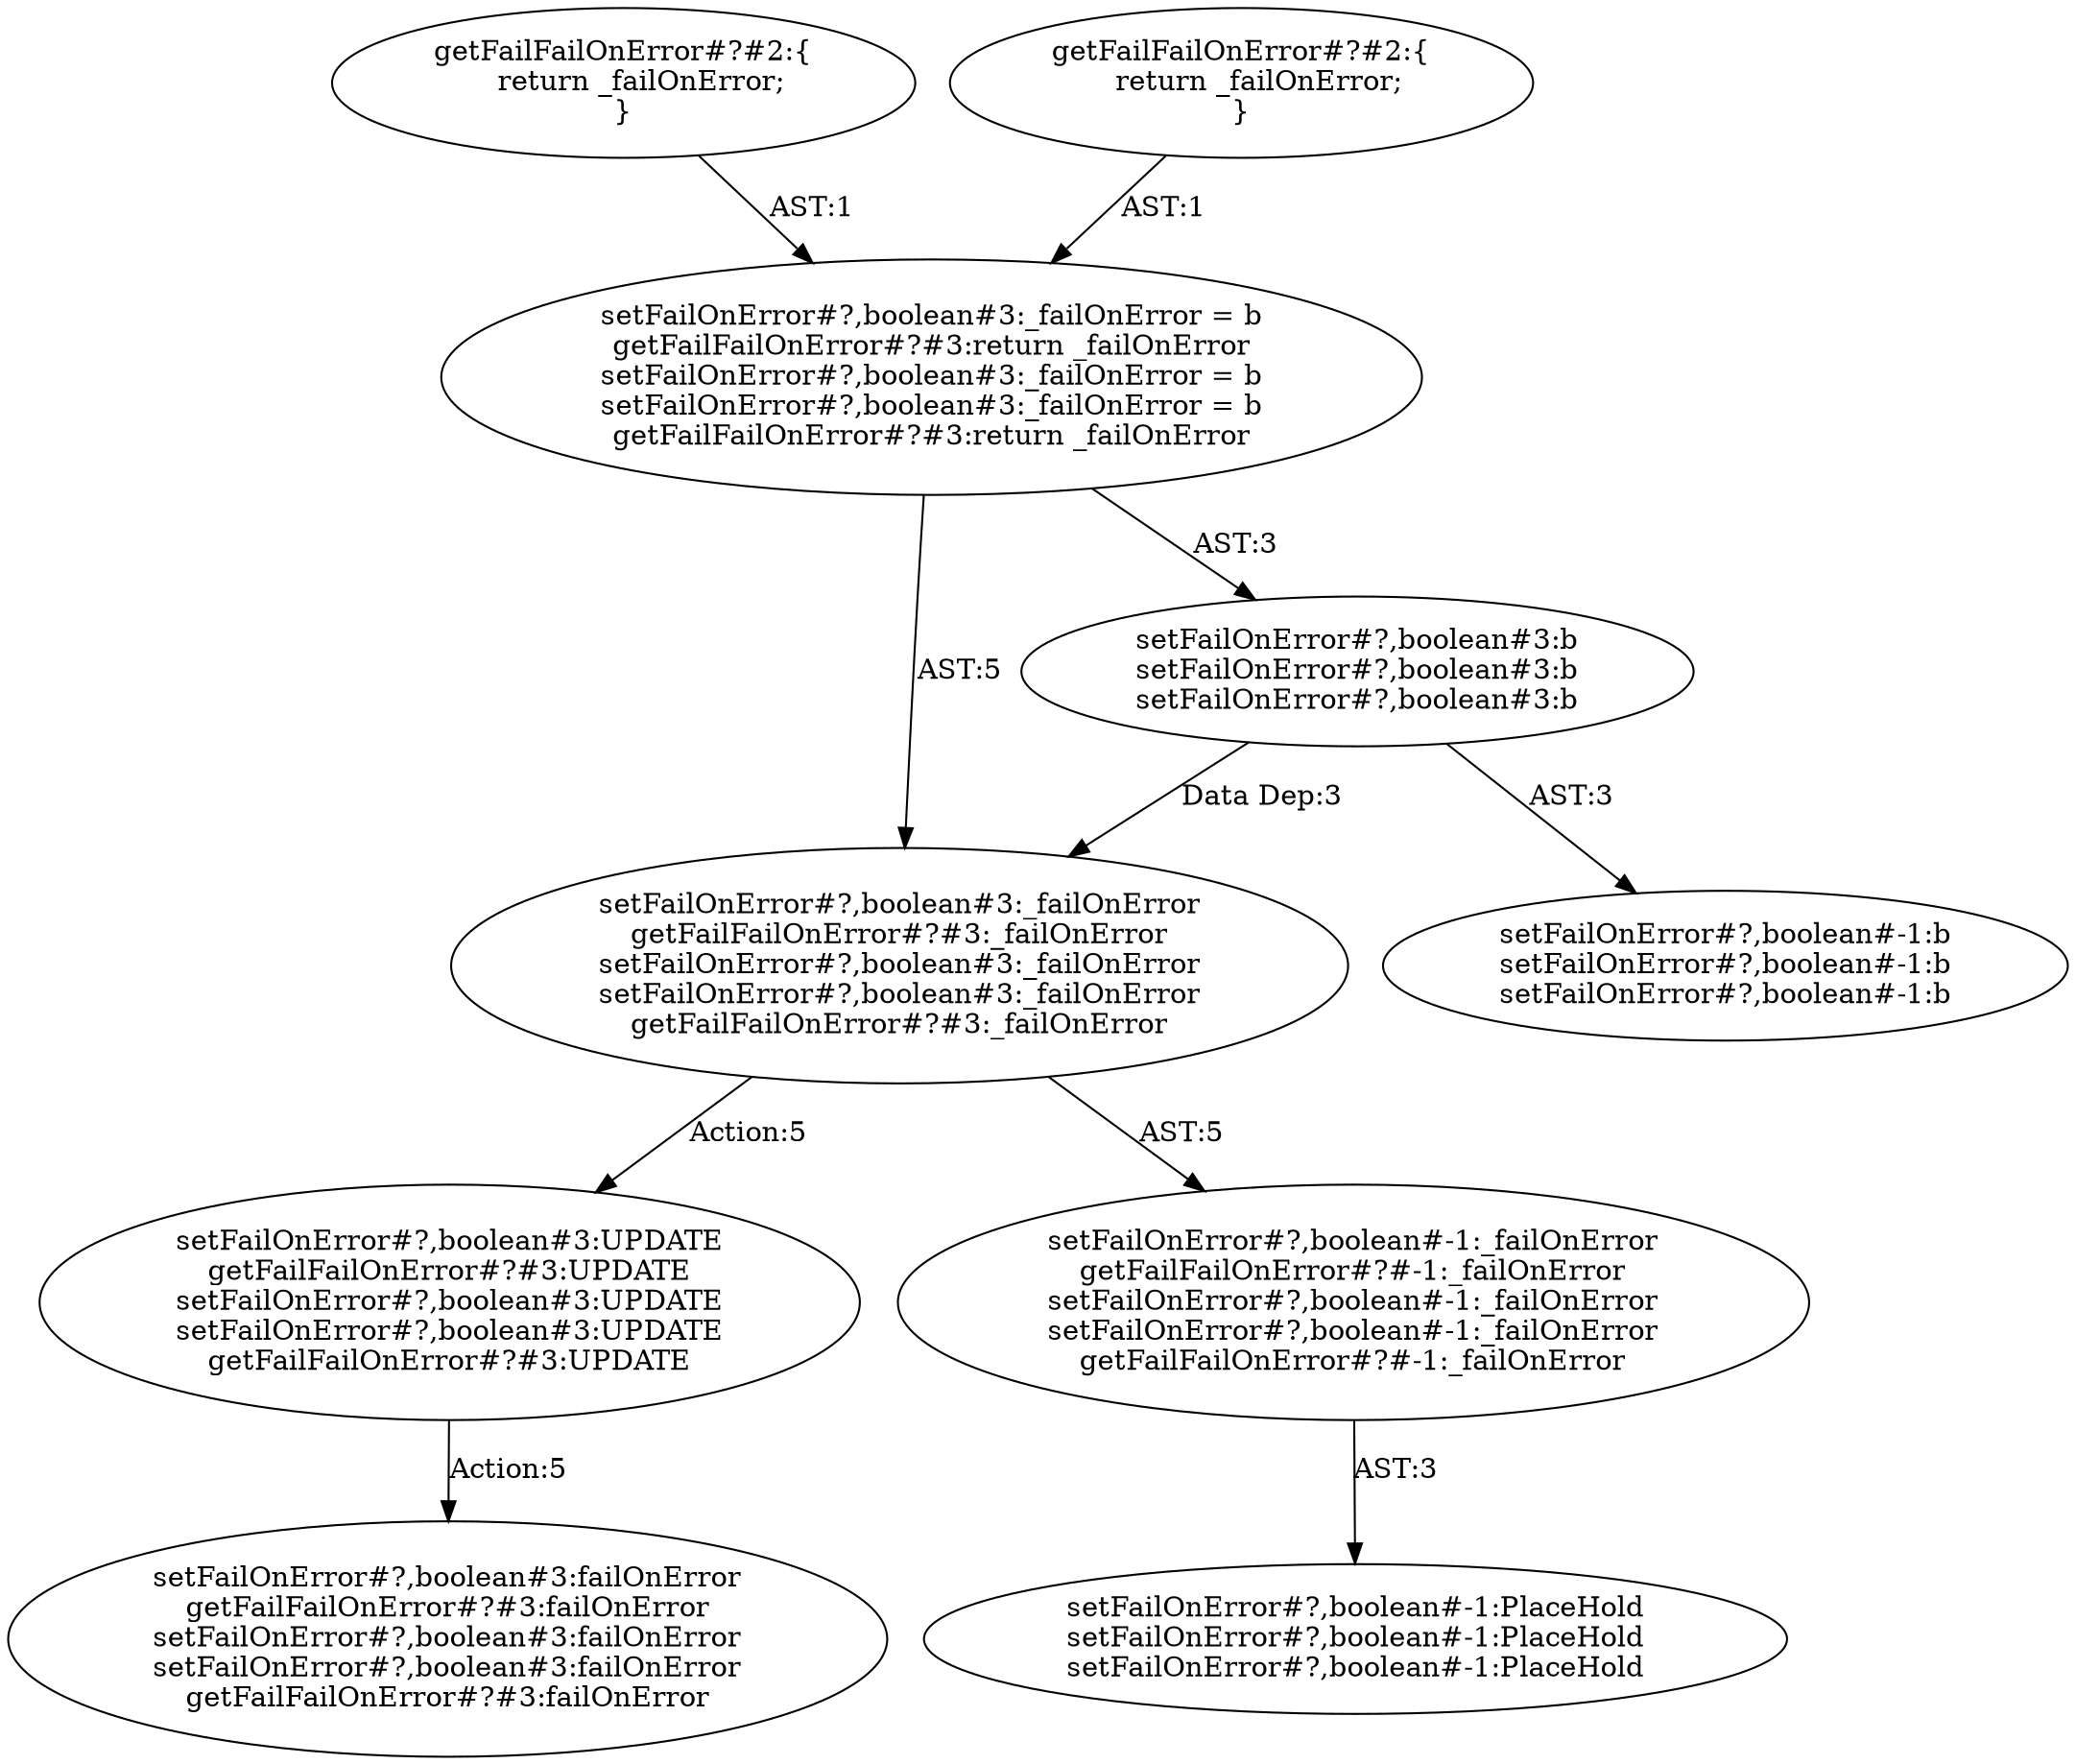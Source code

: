 digraph "Pattern" {
0 [label="setFailOnError#?,boolean#3:UPDATE
getFailFailOnError#?#3:UPDATE
setFailOnError#?,boolean#3:UPDATE
setFailOnError#?,boolean#3:UPDATE
getFailFailOnError#?#3:UPDATE" shape=ellipse]
1 [label="setFailOnError#?,boolean#3:_failOnError
getFailFailOnError#?#3:_failOnError
setFailOnError#?,boolean#3:_failOnError
setFailOnError#?,boolean#3:_failOnError
getFailFailOnError#?#3:_failOnError" shape=ellipse]
2 [label="setFailOnError#?,boolean#3:b
setFailOnError#?,boolean#3:b
setFailOnError#?,boolean#3:b" shape=ellipse]
3 [label="setFailOnError#?,boolean#3:_failOnError = b
getFailFailOnError#?#3:return _failOnError
setFailOnError#?,boolean#3:_failOnError = b
setFailOnError#?,boolean#3:_failOnError = b
getFailFailOnError#?#3:return _failOnError" shape=ellipse]
4 [label="setFailOnError#?,boolean#-1:b
setFailOnError#?,boolean#-1:b
setFailOnError#?,boolean#-1:b" shape=ellipse]
5 [label="setFailOnError#?,boolean#-1:_failOnError
getFailFailOnError#?#-1:_failOnError
setFailOnError#?,boolean#-1:_failOnError
setFailOnError#?,boolean#-1:_failOnError
getFailFailOnError#?#-1:_failOnError" shape=ellipse]
6 [label="setFailOnError#?,boolean#-1:PlaceHold
setFailOnError#?,boolean#-1:PlaceHold
setFailOnError#?,boolean#-1:PlaceHold" shape=ellipse]
7 [label="setFailOnError#?,boolean#3:failOnError
getFailFailOnError#?#3:failOnError
setFailOnError#?,boolean#3:failOnError
setFailOnError#?,boolean#3:failOnError
getFailFailOnError#?#3:failOnError" shape=ellipse]
8 [label="getFailFailOnError#?#2:\{
    return _failOnError;
\}" shape=ellipse]
9 [label="getFailFailOnError#?#2:\{
    return _failOnError;
\}" shape=ellipse]
0 -> 7 [label="Action:5"];
1 -> 0 [label="Action:5"];
1 -> 5 [label="AST:5"];
2 -> 1 [label="Data Dep:3"];
2 -> 4 [label="AST:3"];
3 -> 1 [label="AST:5"];
3 -> 2 [label="AST:3"];
5 -> 6 [label="AST:3"];
8 -> 3 [label="AST:1"];
9 -> 3 [label="AST:1"];
}